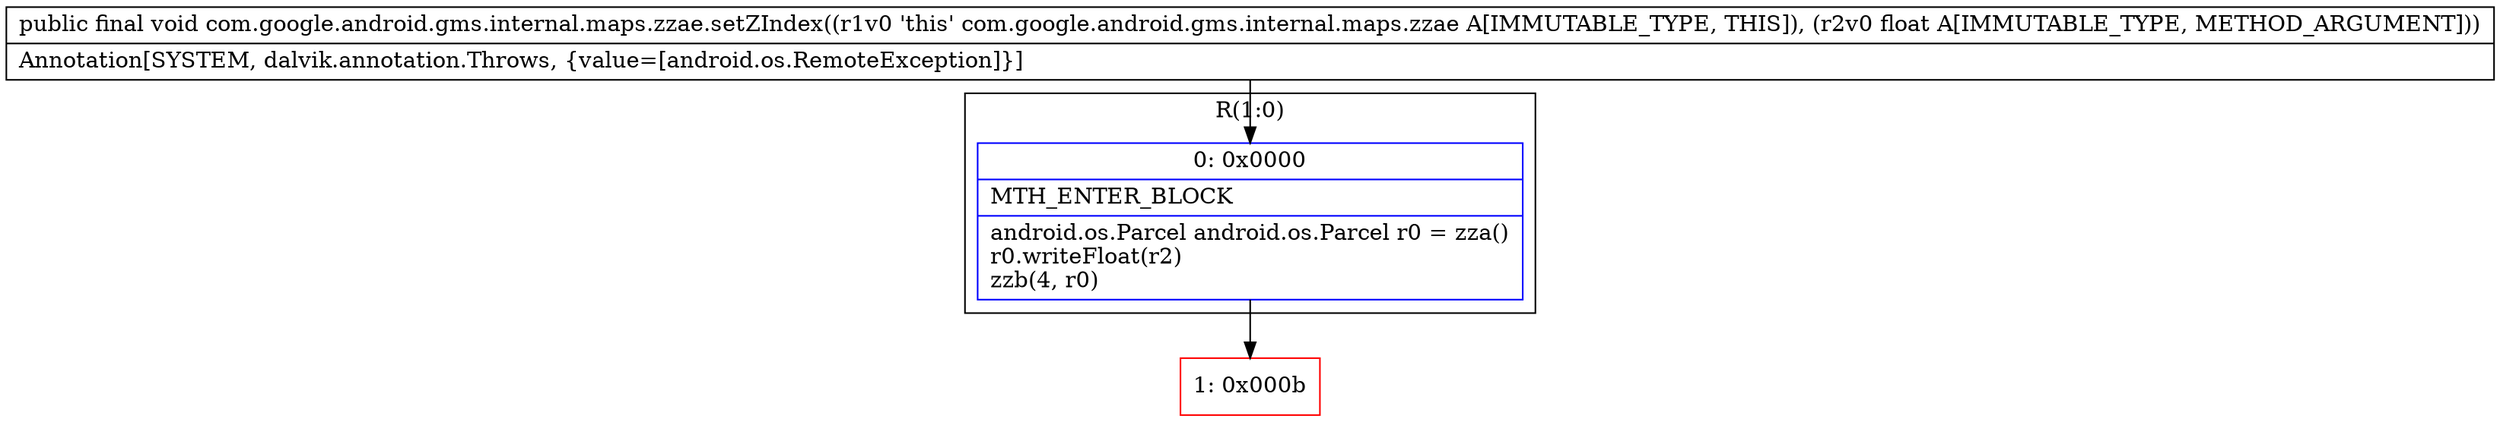 digraph "CFG forcom.google.android.gms.internal.maps.zzae.setZIndex(F)V" {
subgraph cluster_Region_564527547 {
label = "R(1:0)";
node [shape=record,color=blue];
Node_0 [shape=record,label="{0\:\ 0x0000|MTH_ENTER_BLOCK\l|android.os.Parcel android.os.Parcel r0 = zza()\lr0.writeFloat(r2)\lzzb(4, r0)\l}"];
}
Node_1 [shape=record,color=red,label="{1\:\ 0x000b}"];
MethodNode[shape=record,label="{public final void com.google.android.gms.internal.maps.zzae.setZIndex((r1v0 'this' com.google.android.gms.internal.maps.zzae A[IMMUTABLE_TYPE, THIS]), (r2v0 float A[IMMUTABLE_TYPE, METHOD_ARGUMENT]))  | Annotation[SYSTEM, dalvik.annotation.Throws, \{value=[android.os.RemoteException]\}]\l}"];
MethodNode -> Node_0;
Node_0 -> Node_1;
}

